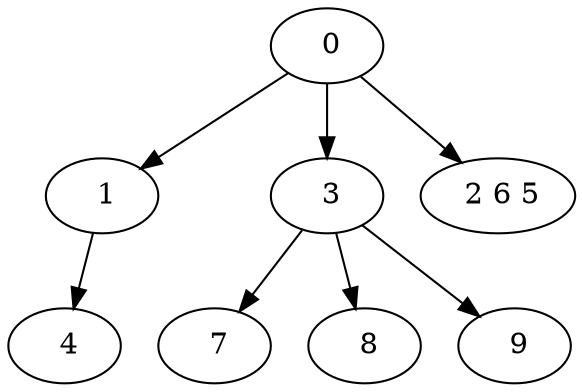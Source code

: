 digraph mytree {
" 0" -> " 1";
" 0" -> " 3";
" 0" -> " 2 6 5";
" 1" -> " 4";
" 3" -> " 7";
" 3" -> " 8";
" 3" -> " 9";
" 2 6 5";
" 4";
" 7";
" 8";
" 9";
}
